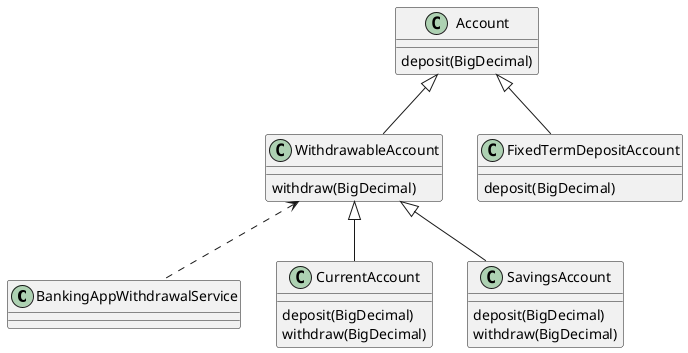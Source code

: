 @startuml
'https://plantuml.com/class-diagram


class BankingAppWithdrawalService

class Account {
deposit(BigDecimal)
}

class WithdrawableAccount {
withdraw(BigDecimal)
}

class CurrentAccount {
deposit(BigDecimal)
withdraw(BigDecimal)
}

class SavingsAccount {
deposit(BigDecimal)
withdraw(BigDecimal)
}

class FixedTermDepositAccount  {
deposit(BigDecimal)
}

Account <|-- WithdrawableAccount
WithdrawableAccount <|-- CurrentAccount
WithdrawableAccount <|-- SavingsAccount
Account <|-- FixedTermDepositAccount
WithdrawableAccount <.. BankingAppWithdrawalService

@enduml